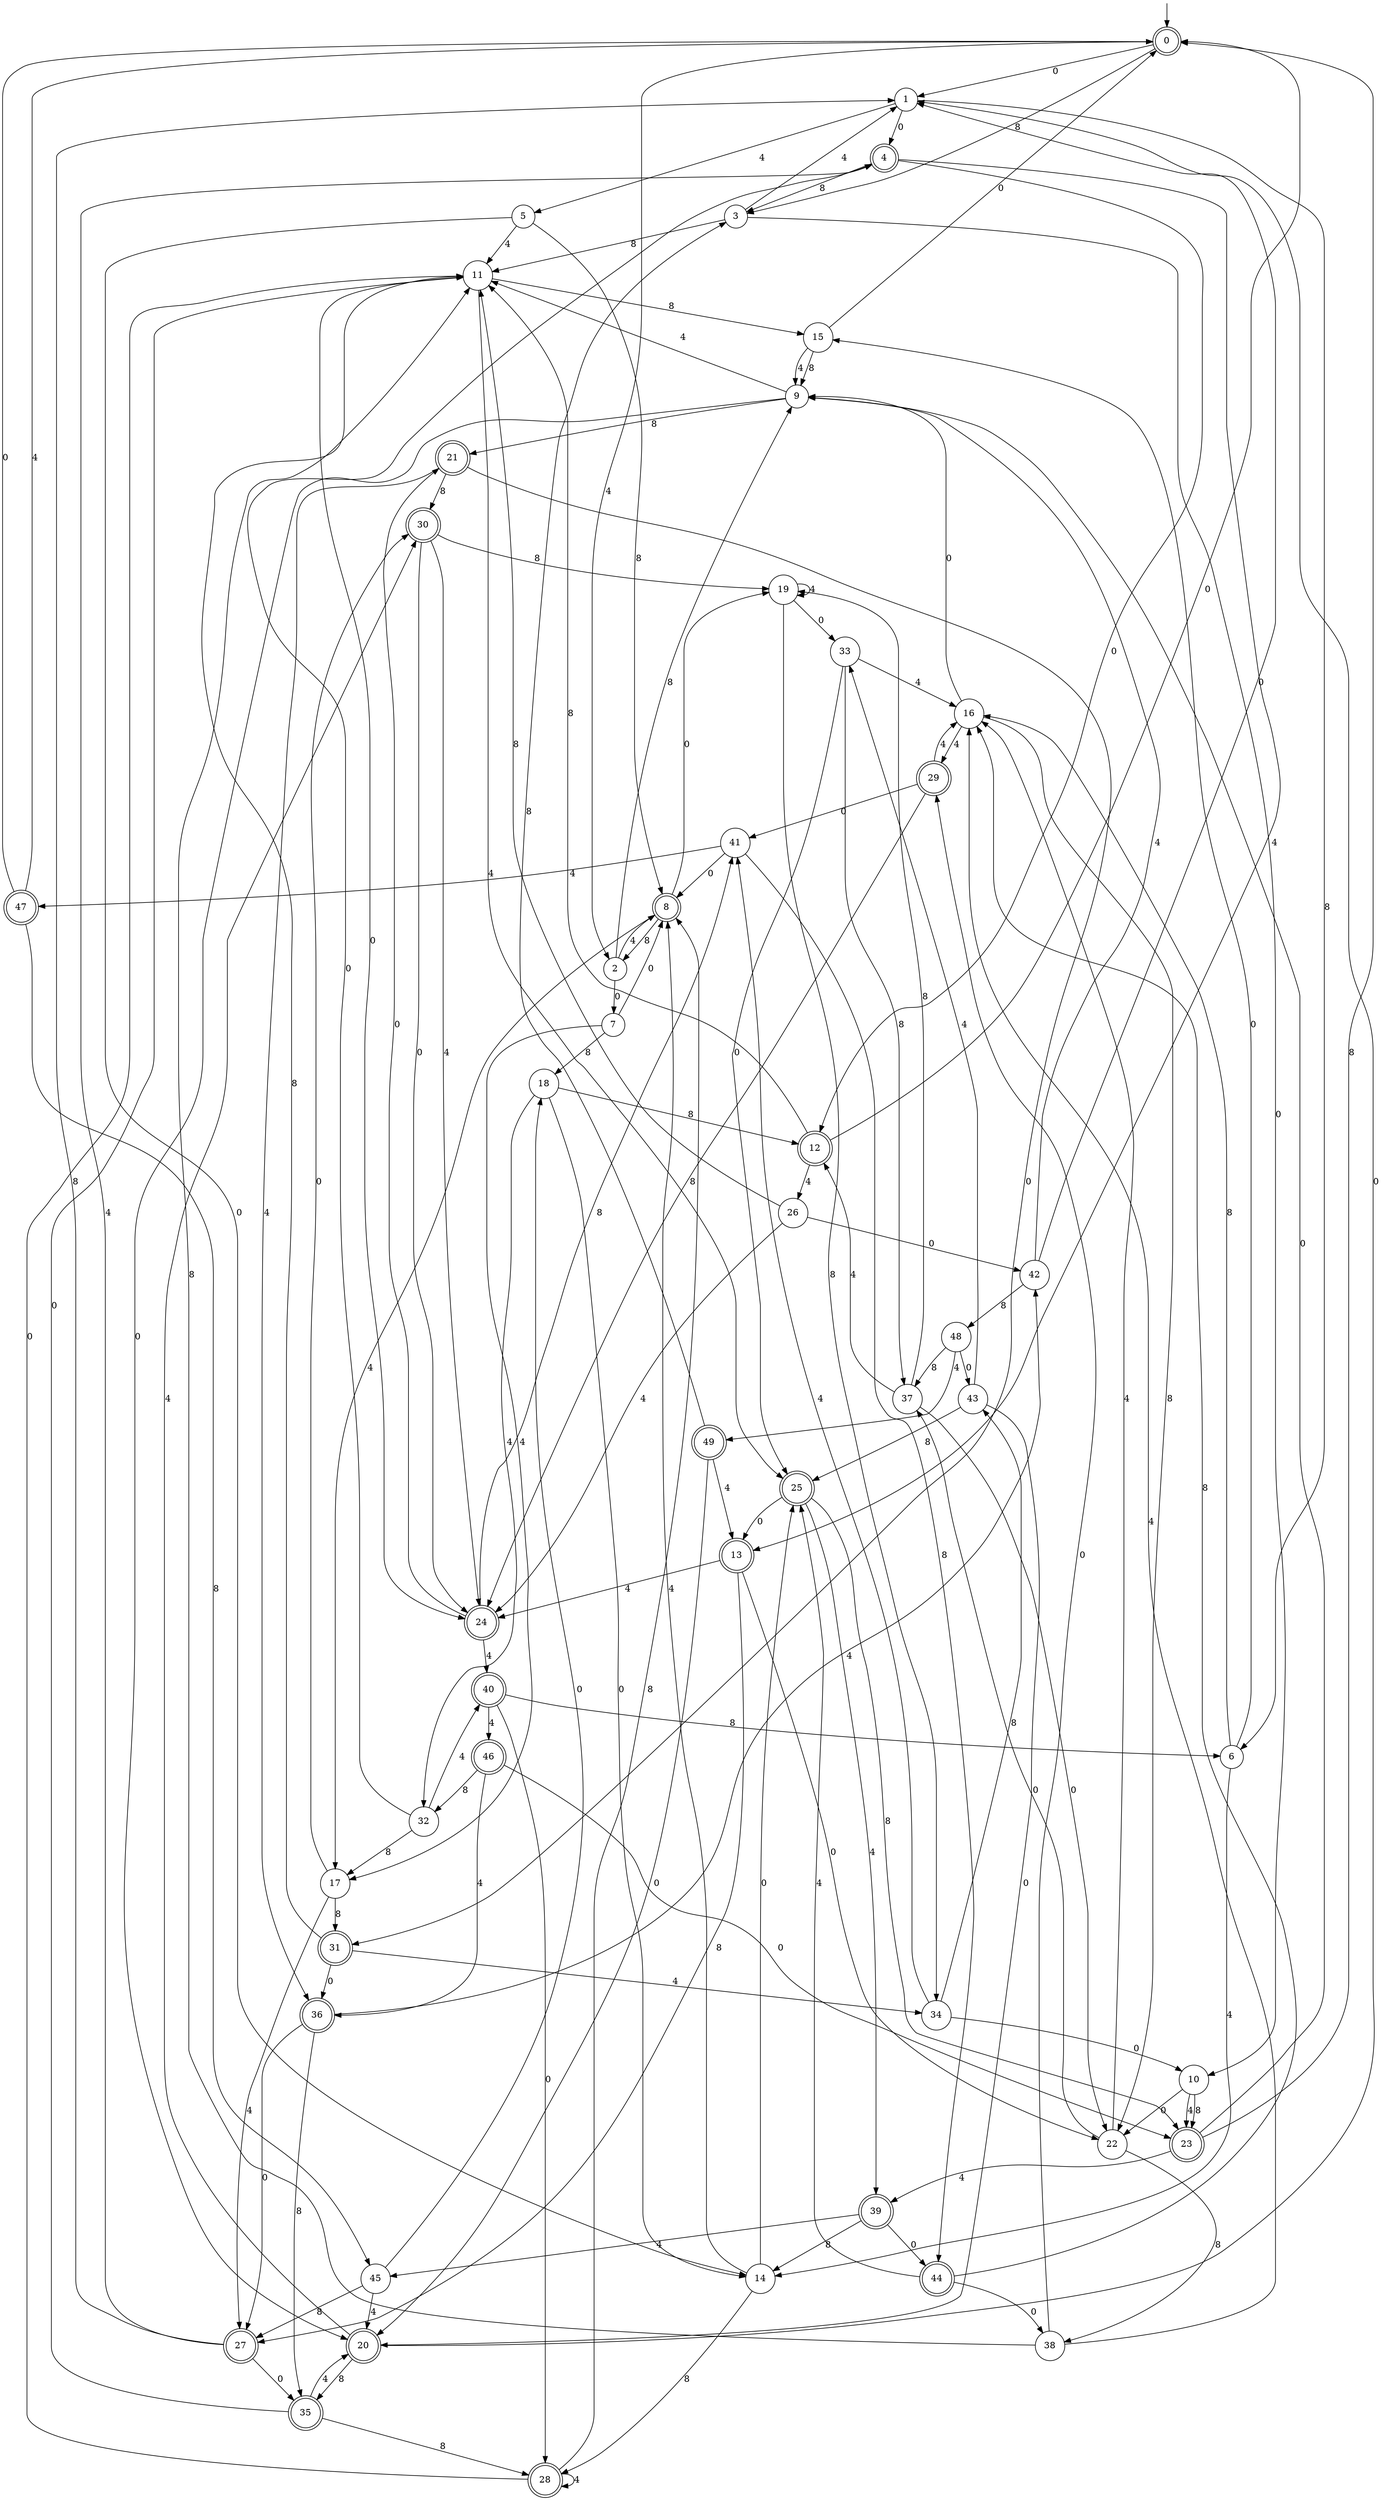 digraph g {

	s0 [shape="doublecircle" label="0"];
	s1 [shape="circle" label="1"];
	s2 [shape="circle" label="2"];
	s3 [shape="circle" label="3"];
	s4 [shape="doublecircle" label="4"];
	s5 [shape="circle" label="5"];
	s6 [shape="circle" label="6"];
	s7 [shape="circle" label="7"];
	s8 [shape="doublecircle" label="8"];
	s9 [shape="circle" label="9"];
	s10 [shape="circle" label="10"];
	s11 [shape="circle" label="11"];
	s12 [shape="doublecircle" label="12"];
	s13 [shape="doublecircle" label="13"];
	s14 [shape="circle" label="14"];
	s15 [shape="circle" label="15"];
	s16 [shape="circle" label="16"];
	s17 [shape="circle" label="17"];
	s18 [shape="circle" label="18"];
	s19 [shape="circle" label="19"];
	s20 [shape="doublecircle" label="20"];
	s21 [shape="doublecircle" label="21"];
	s22 [shape="circle" label="22"];
	s23 [shape="doublecircle" label="23"];
	s24 [shape="doublecircle" label="24"];
	s25 [shape="doublecircle" label="25"];
	s26 [shape="circle" label="26"];
	s27 [shape="doublecircle" label="27"];
	s28 [shape="doublecircle" label="28"];
	s29 [shape="doublecircle" label="29"];
	s30 [shape="doublecircle" label="30"];
	s31 [shape="doublecircle" label="31"];
	s32 [shape="circle" label="32"];
	s33 [shape="circle" label="33"];
	s34 [shape="circle" label="34"];
	s35 [shape="doublecircle" label="35"];
	s36 [shape="doublecircle" label="36"];
	s37 [shape="circle" label="37"];
	s38 [shape="circle" label="38"];
	s39 [shape="doublecircle" label="39"];
	s40 [shape="doublecircle" label="40"];
	s41 [shape="circle" label="41"];
	s42 [shape="circle" label="42"];
	s43 [shape="circle" label="43"];
	s44 [shape="doublecircle" label="44"];
	s45 [shape="circle" label="45"];
	s46 [shape="doublecircle" label="46"];
	s47 [shape="doublecircle" label="47"];
	s48 [shape="circle" label="48"];
	s49 [shape="doublecircle" label="49"];
	s0 -> s1 [label="0"];
	s0 -> s2 [label="4"];
	s0 -> s3 [label="8"];
	s1 -> s4 [label="0"];
	s1 -> s5 [label="4"];
	s1 -> s6 [label="8"];
	s2 -> s7 [label="0"];
	s2 -> s8 [label="4"];
	s2 -> s9 [label="8"];
	s3 -> s10 [label="0"];
	s3 -> s1 [label="4"];
	s3 -> s11 [label="8"];
	s4 -> s12 [label="0"];
	s4 -> s13 [label="4"];
	s4 -> s3 [label="8"];
	s5 -> s14 [label="0"];
	s5 -> s11 [label="4"];
	s5 -> s8 [label="8"];
	s6 -> s15 [label="0"];
	s6 -> s14 [label="4"];
	s6 -> s16 [label="8"];
	s7 -> s8 [label="0"];
	s7 -> s17 [label="4"];
	s7 -> s18 [label="8"];
	s8 -> s19 [label="0"];
	s8 -> s17 [label="4"];
	s8 -> s2 [label="8"];
	s9 -> s20 [label="0"];
	s9 -> s11 [label="4"];
	s9 -> s21 [label="8"];
	s10 -> s22 [label="0"];
	s10 -> s23 [label="4"];
	s10 -> s23 [label="8"];
	s11 -> s24 [label="0"];
	s11 -> s25 [label="4"];
	s11 -> s15 [label="8"];
	s12 -> s0 [label="0"];
	s12 -> s26 [label="4"];
	s12 -> s11 [label="8"];
	s13 -> s22 [label="0"];
	s13 -> s24 [label="4"];
	s13 -> s27 [label="8"];
	s14 -> s25 [label="0"];
	s14 -> s8 [label="4"];
	s14 -> s28 [label="8"];
	s15 -> s0 [label="0"];
	s15 -> s9 [label="4"];
	s15 -> s9 [label="8"];
	s16 -> s9 [label="0"];
	s16 -> s29 [label="4"];
	s16 -> s22 [label="8"];
	s17 -> s30 [label="0"];
	s17 -> s27 [label="4"];
	s17 -> s31 [label="8"];
	s18 -> s14 [label="0"];
	s18 -> s32 [label="4"];
	s18 -> s12 [label="8"];
	s19 -> s33 [label="0"];
	s19 -> s19 [label="4"];
	s19 -> s34 [label="8"];
	s20 -> s1 [label="0"];
	s20 -> s30 [label="4"];
	s20 -> s35 [label="8"];
	s21 -> s31 [label="0"];
	s21 -> s36 [label="4"];
	s21 -> s30 [label="8"];
	s22 -> s37 [label="0"];
	s22 -> s16 [label="4"];
	s22 -> s38 [label="8"];
	s23 -> s9 [label="0"];
	s23 -> s39 [label="4"];
	s23 -> s0 [label="8"];
	s24 -> s21 [label="0"];
	s24 -> s40 [label="4"];
	s24 -> s41 [label="8"];
	s25 -> s13 [label="0"];
	s25 -> s39 [label="4"];
	s25 -> s23 [label="8"];
	s26 -> s42 [label="0"];
	s26 -> s24 [label="4"];
	s26 -> s11 [label="8"];
	s27 -> s35 [label="0"];
	s27 -> s4 [label="4"];
	s27 -> s1 [label="8"];
	s28 -> s11 [label="0"];
	s28 -> s28 [label="4"];
	s28 -> s8 [label="8"];
	s29 -> s41 [label="0"];
	s29 -> s16 [label="4"];
	s29 -> s24 [label="8"];
	s30 -> s24 [label="0"];
	s30 -> s24 [label="4"];
	s30 -> s19 [label="8"];
	s31 -> s36 [label="0"];
	s31 -> s34 [label="4"];
	s31 -> s11 [label="8"];
	s32 -> s4 [label="0"];
	s32 -> s40 [label="4"];
	s32 -> s17 [label="8"];
	s33 -> s25 [label="0"];
	s33 -> s16 [label="4"];
	s33 -> s37 [label="8"];
	s34 -> s10 [label="0"];
	s34 -> s41 [label="4"];
	s34 -> s43 [label="8"];
	s35 -> s11 [label="0"];
	s35 -> s20 [label="4"];
	s35 -> s28 [label="8"];
	s36 -> s27 [label="0"];
	s36 -> s42 [label="4"];
	s36 -> s35 [label="8"];
	s37 -> s22 [label="0"];
	s37 -> s12 [label="4"];
	s37 -> s19 [label="8"];
	s38 -> s29 [label="0"];
	s38 -> s16 [label="4"];
	s38 -> s11 [label="8"];
	s39 -> s44 [label="0"];
	s39 -> s45 [label="4"];
	s39 -> s14 [label="8"];
	s40 -> s28 [label="0"];
	s40 -> s46 [label="4"];
	s40 -> s6 [label="8"];
	s41 -> s8 [label="0"];
	s41 -> s47 [label="4"];
	s41 -> s44 [label="8"];
	s42 -> s1 [label="0"];
	s42 -> s9 [label="4"];
	s42 -> s48 [label="8"];
	s43 -> s20 [label="0"];
	s43 -> s33 [label="4"];
	s43 -> s25 [label="8"];
	s44 -> s38 [label="0"];
	s44 -> s25 [label="4"];
	s44 -> s16 [label="8"];
	s45 -> s18 [label="0"];
	s45 -> s20 [label="4"];
	s45 -> s27 [label="8"];
	s46 -> s23 [label="0"];
	s46 -> s36 [label="4"];
	s46 -> s32 [label="8"];
	s47 -> s0 [label="0"];
	s47 -> s0 [label="4"];
	s47 -> s45 [label="8"];
	s48 -> s43 [label="0"];
	s48 -> s49 [label="4"];
	s48 -> s37 [label="8"];
	s49 -> s20 [label="0"];
	s49 -> s13 [label="4"];
	s49 -> s3 [label="8"];

__start0 [label="" shape="none" width="0" height="0"];
__start0 -> s0;

}
